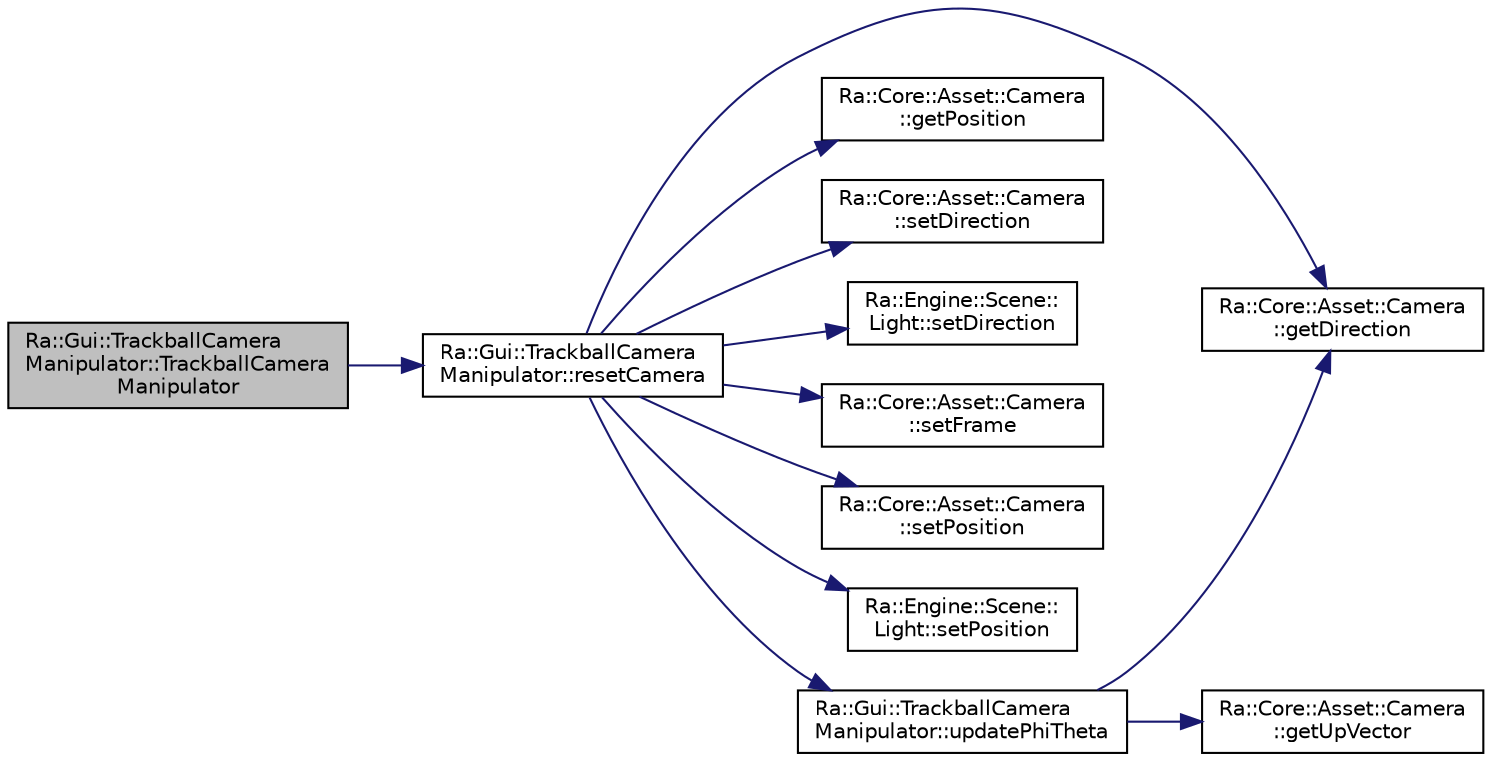 digraph "Ra::Gui::TrackballCameraManipulator::TrackballCameraManipulator"
{
 // INTERACTIVE_SVG=YES
 // LATEX_PDF_SIZE
  edge [fontname="Helvetica",fontsize="10",labelfontname="Helvetica",labelfontsize="10"];
  node [fontname="Helvetica",fontsize="10",shape=record];
  rankdir="LR";
  Node1 [label="Ra::Gui::TrackballCamera\lManipulator::TrackballCamera\lManipulator",height=0.2,width=0.4,color="black", fillcolor="grey75", style="filled", fontcolor="black",tooltip="Default constructor."];
  Node1 -> Node2 [color="midnightblue",fontsize="10",style="solid",fontname="Helvetica"];
  Node2 [label="Ra::Gui::TrackballCamera\lManipulator::resetCamera",height=0.2,width=0.4,color="black", fillcolor="white", style="filled",URL="$classRa_1_1Gui_1_1TrackballCameraManipulator.html#a8a75d252e06bcec380a3ac7354a1febd",tooltip=" "];
  Node2 -> Node3 [color="midnightblue",fontsize="10",style="solid",fontname="Helvetica"];
  Node3 [label="Ra::Core::Asset::Camera\l::getDirection",height=0.2,width=0.4,color="black", fillcolor="white", style="filled",URL="$classRa_1_1Core_1_1Asset_1_1Camera.html#aec6212574317a5395be2b49c19a90466",tooltip="Return the direction the camera is looking at."];
  Node2 -> Node4 [color="midnightblue",fontsize="10",style="solid",fontname="Helvetica"];
  Node4 [label="Ra::Core::Asset::Camera\l::getPosition",height=0.2,width=0.4,color="black", fillcolor="white", style="filled",URL="$classRa_1_1Core_1_1Asset_1_1Camera.html#a773a6d2a393cf8ec195afffe2030ed22",tooltip="Return the position."];
  Node2 -> Node5 [color="midnightblue",fontsize="10",style="solid",fontname="Helvetica"];
  Node5 [label="Ra::Core::Asset::Camera\l::setDirection",height=0.2,width=0.4,color="black", fillcolor="white", style="filled",URL="$classRa_1_1Core_1_1Asset_1_1Camera.html#a67f5d41f4d6814ffd247f6975feea06e",tooltip=" "];
  Node2 -> Node6 [color="midnightblue",fontsize="10",style="solid",fontname="Helvetica"];
  Node6 [label="Ra::Engine::Scene::\lLight::setDirection",height=0.2,width=0.4,color="black", fillcolor="white", style="filled",URL="$classRa_1_1Engine_1_1Scene_1_1Light.html#ae0f8f50409ee68466a207b46f6f82fb7",tooltip=" "];
  Node2 -> Node7 [color="midnightblue",fontsize="10",style="solid",fontname="Helvetica"];
  Node7 [label="Ra::Core::Asset::Camera\l::setFrame",height=0.2,width=0.4,color="black", fillcolor="white", style="filled",URL="$classRa_1_1Core_1_1Asset_1_1Camera.html#ac5e49d14a044ec5c39666cab662f3ba3",tooltip="Set the frame of the camera to frame."];
  Node2 -> Node8 [color="midnightblue",fontsize="10",style="solid",fontname="Helvetica"];
  Node8 [label="Ra::Core::Asset::Camera\l::setPosition",height=0.2,width=0.4,color="black", fillcolor="white", style="filled",URL="$classRa_1_1Core_1_1Asset_1_1Camera.html#a33bf3b0da9ac280753bd8b141821fa6d",tooltip="Set the position of the camera to position."];
  Node2 -> Node9 [color="midnightblue",fontsize="10",style="solid",fontname="Helvetica"];
  Node9 [label="Ra::Engine::Scene::\lLight::setPosition",height=0.2,width=0.4,color="black", fillcolor="white", style="filled",URL="$classRa_1_1Engine_1_1Scene_1_1Light.html#aff5fe72f3c665098c2c985a22ed46e6f",tooltip=" "];
  Node2 -> Node10 [color="midnightblue",fontsize="10",style="solid",fontname="Helvetica"];
  Node10 [label="Ra::Gui::TrackballCamera\lManipulator::updatePhiTheta",height=0.2,width=0.4,color="black", fillcolor="white", style="filled",URL="$classRa_1_1Gui_1_1TrackballCameraManipulator.html#ad7880fb45a56841fd743fb3ad80c2592",tooltip="Update the polar coordinates of the Camera w.r.t. the trackball center."];
  Node10 -> Node3 [color="midnightblue",fontsize="10",style="solid",fontname="Helvetica"];
  Node10 -> Node11 [color="midnightblue",fontsize="10",style="solid",fontname="Helvetica"];
  Node11 [label="Ra::Core::Asset::Camera\l::getUpVector",height=0.2,width=0.4,color="black", fillcolor="white", style="filled",URL="$classRa_1_1Core_1_1Asset_1_1Camera.html#a857b2f451204f40344a4f0eb8a44c496",tooltip="Return the up vector."];
}
